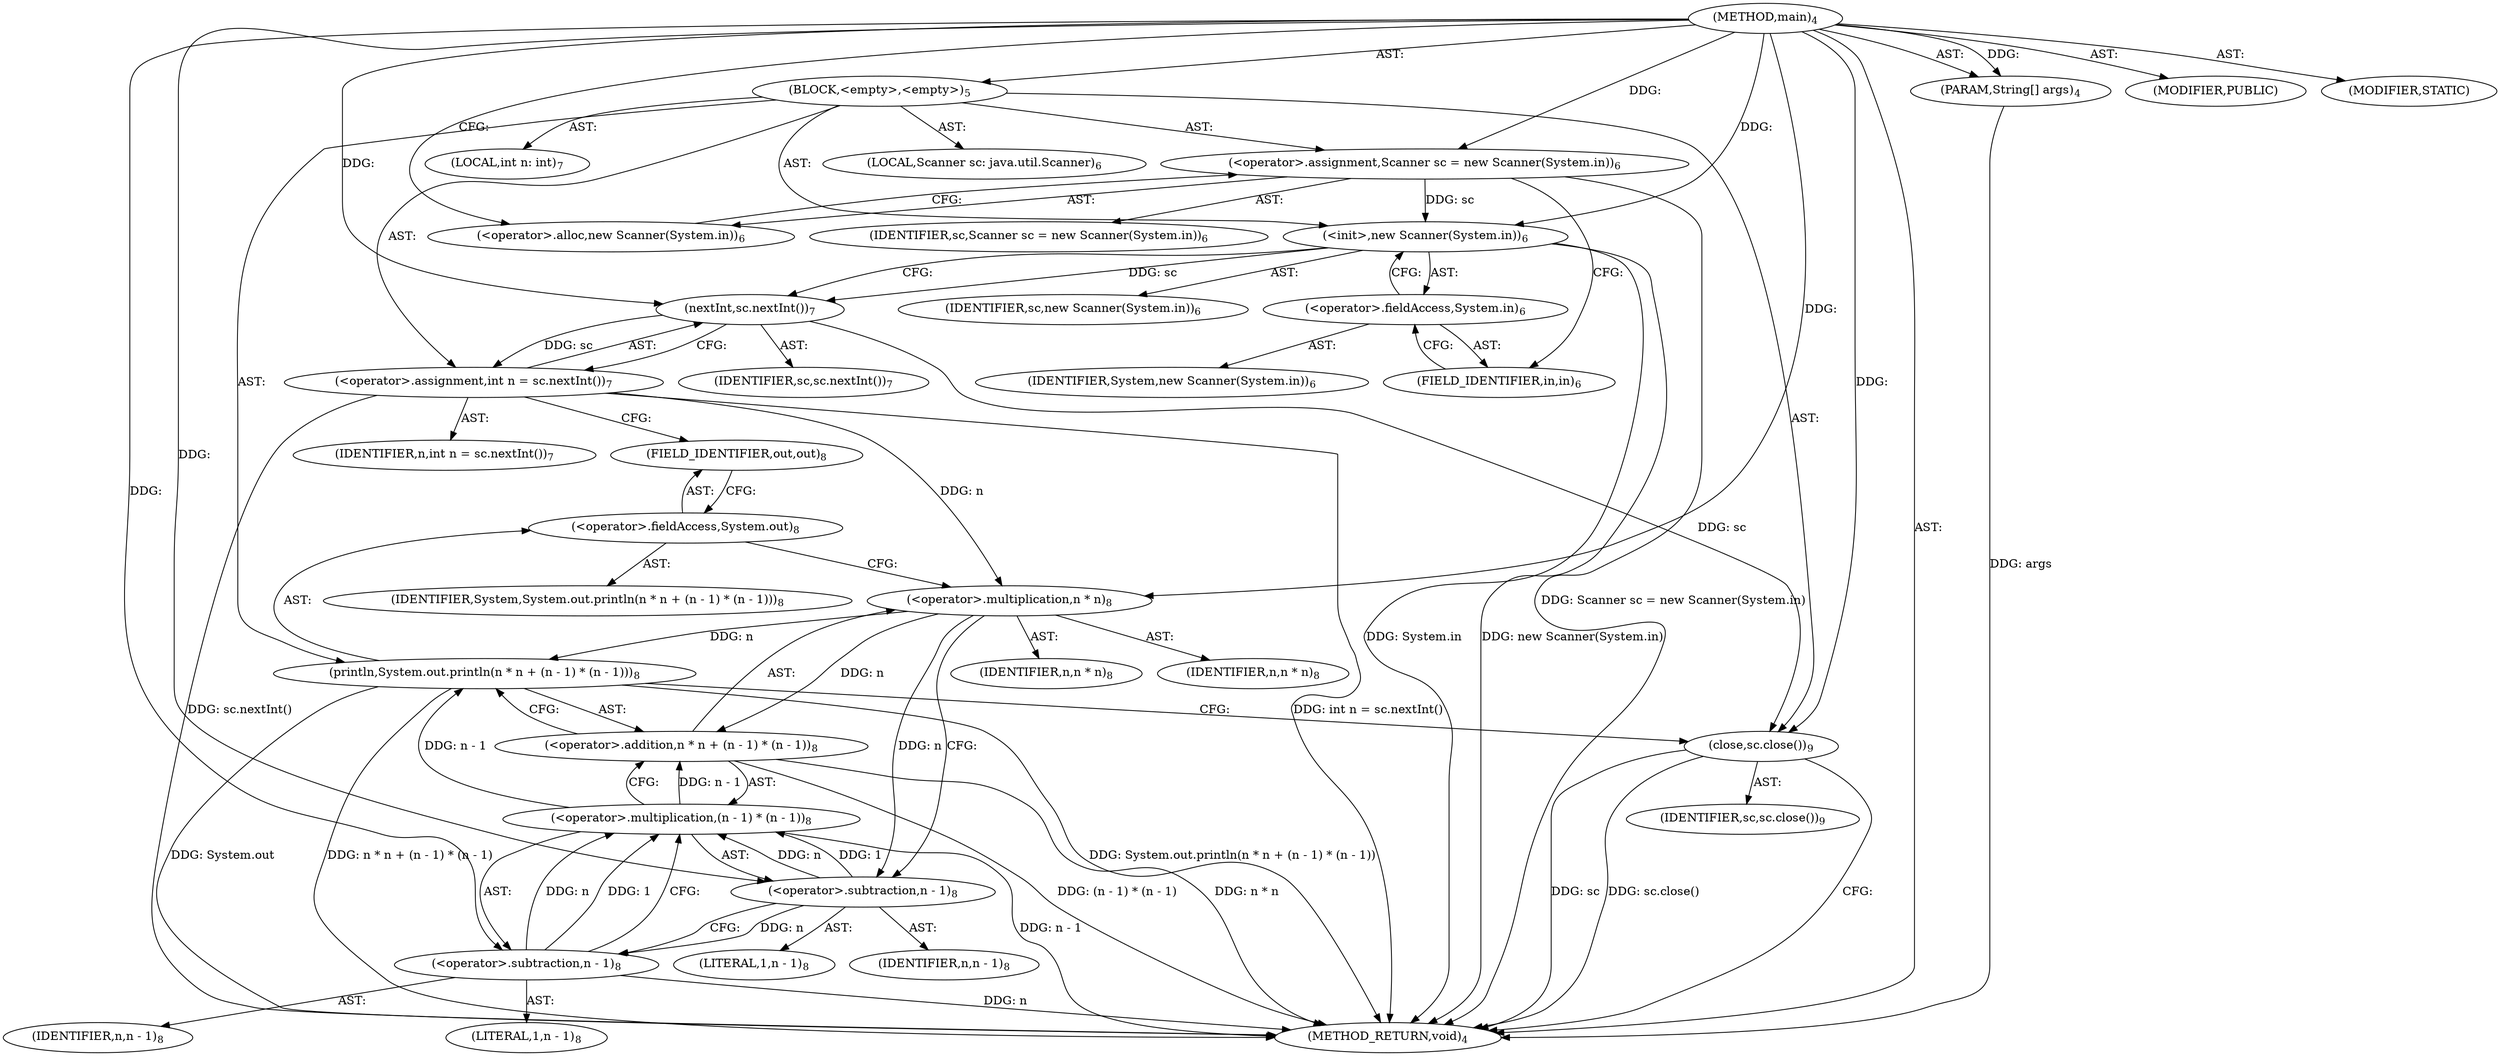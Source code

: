 digraph "main" {  
"19" [label = <(METHOD,main)<SUB>4</SUB>> ]
"20" [label = <(PARAM,String[] args)<SUB>4</SUB>> ]
"21" [label = <(BLOCK,&lt;empty&gt;,&lt;empty&gt;)<SUB>5</SUB>> ]
"4" [label = <(LOCAL,Scanner sc: java.util.Scanner)<SUB>6</SUB>> ]
"22" [label = <(&lt;operator&gt;.assignment,Scanner sc = new Scanner(System.in))<SUB>6</SUB>> ]
"23" [label = <(IDENTIFIER,sc,Scanner sc = new Scanner(System.in))<SUB>6</SUB>> ]
"24" [label = <(&lt;operator&gt;.alloc,new Scanner(System.in))<SUB>6</SUB>> ]
"25" [label = <(&lt;init&gt;,new Scanner(System.in))<SUB>6</SUB>> ]
"3" [label = <(IDENTIFIER,sc,new Scanner(System.in))<SUB>6</SUB>> ]
"26" [label = <(&lt;operator&gt;.fieldAccess,System.in)<SUB>6</SUB>> ]
"27" [label = <(IDENTIFIER,System,new Scanner(System.in))<SUB>6</SUB>> ]
"28" [label = <(FIELD_IDENTIFIER,in,in)<SUB>6</SUB>> ]
"29" [label = <(LOCAL,int n: int)<SUB>7</SUB>> ]
"30" [label = <(&lt;operator&gt;.assignment,int n = sc.nextInt())<SUB>7</SUB>> ]
"31" [label = <(IDENTIFIER,n,int n = sc.nextInt())<SUB>7</SUB>> ]
"32" [label = <(nextInt,sc.nextInt())<SUB>7</SUB>> ]
"33" [label = <(IDENTIFIER,sc,sc.nextInt())<SUB>7</SUB>> ]
"34" [label = <(println,System.out.println(n * n + (n - 1) * (n - 1)))<SUB>8</SUB>> ]
"35" [label = <(&lt;operator&gt;.fieldAccess,System.out)<SUB>8</SUB>> ]
"36" [label = <(IDENTIFIER,System,System.out.println(n * n + (n - 1) * (n - 1)))<SUB>8</SUB>> ]
"37" [label = <(FIELD_IDENTIFIER,out,out)<SUB>8</SUB>> ]
"38" [label = <(&lt;operator&gt;.addition,n * n + (n - 1) * (n - 1))<SUB>8</SUB>> ]
"39" [label = <(&lt;operator&gt;.multiplication,n * n)<SUB>8</SUB>> ]
"40" [label = <(IDENTIFIER,n,n * n)<SUB>8</SUB>> ]
"41" [label = <(IDENTIFIER,n,n * n)<SUB>8</SUB>> ]
"42" [label = <(&lt;operator&gt;.multiplication,(n - 1) * (n - 1))<SUB>8</SUB>> ]
"43" [label = <(&lt;operator&gt;.subtraction,n - 1)<SUB>8</SUB>> ]
"44" [label = <(IDENTIFIER,n,n - 1)<SUB>8</SUB>> ]
"45" [label = <(LITERAL,1,n - 1)<SUB>8</SUB>> ]
"46" [label = <(&lt;operator&gt;.subtraction,n - 1)<SUB>8</SUB>> ]
"47" [label = <(IDENTIFIER,n,n - 1)<SUB>8</SUB>> ]
"48" [label = <(LITERAL,1,n - 1)<SUB>8</SUB>> ]
"49" [label = <(close,sc.close())<SUB>9</SUB>> ]
"50" [label = <(IDENTIFIER,sc,sc.close())<SUB>9</SUB>> ]
"51" [label = <(MODIFIER,PUBLIC)> ]
"52" [label = <(MODIFIER,STATIC)> ]
"53" [label = <(METHOD_RETURN,void)<SUB>4</SUB>> ]
  "19" -> "20"  [ label = "AST: "] 
  "19" -> "21"  [ label = "AST: "] 
  "19" -> "51"  [ label = "AST: "] 
  "19" -> "52"  [ label = "AST: "] 
  "19" -> "53"  [ label = "AST: "] 
  "21" -> "4"  [ label = "AST: "] 
  "21" -> "22"  [ label = "AST: "] 
  "21" -> "25"  [ label = "AST: "] 
  "21" -> "29"  [ label = "AST: "] 
  "21" -> "30"  [ label = "AST: "] 
  "21" -> "34"  [ label = "AST: "] 
  "21" -> "49"  [ label = "AST: "] 
  "22" -> "23"  [ label = "AST: "] 
  "22" -> "24"  [ label = "AST: "] 
  "25" -> "3"  [ label = "AST: "] 
  "25" -> "26"  [ label = "AST: "] 
  "26" -> "27"  [ label = "AST: "] 
  "26" -> "28"  [ label = "AST: "] 
  "30" -> "31"  [ label = "AST: "] 
  "30" -> "32"  [ label = "AST: "] 
  "32" -> "33"  [ label = "AST: "] 
  "34" -> "35"  [ label = "AST: "] 
  "34" -> "38"  [ label = "AST: "] 
  "35" -> "36"  [ label = "AST: "] 
  "35" -> "37"  [ label = "AST: "] 
  "38" -> "39"  [ label = "AST: "] 
  "38" -> "42"  [ label = "AST: "] 
  "39" -> "40"  [ label = "AST: "] 
  "39" -> "41"  [ label = "AST: "] 
  "42" -> "43"  [ label = "AST: "] 
  "42" -> "46"  [ label = "AST: "] 
  "43" -> "44"  [ label = "AST: "] 
  "43" -> "45"  [ label = "AST: "] 
  "46" -> "47"  [ label = "AST: "] 
  "46" -> "48"  [ label = "AST: "] 
  "49" -> "50"  [ label = "AST: "] 
  "22" -> "28"  [ label = "CFG: "] 
  "25" -> "32"  [ label = "CFG: "] 
  "30" -> "37"  [ label = "CFG: "] 
  "34" -> "49"  [ label = "CFG: "] 
  "49" -> "53"  [ label = "CFG: "] 
  "24" -> "22"  [ label = "CFG: "] 
  "26" -> "25"  [ label = "CFG: "] 
  "32" -> "30"  [ label = "CFG: "] 
  "35" -> "39"  [ label = "CFG: "] 
  "38" -> "34"  [ label = "CFG: "] 
  "28" -> "26"  [ label = "CFG: "] 
  "37" -> "35"  [ label = "CFG: "] 
  "39" -> "43"  [ label = "CFG: "] 
  "42" -> "38"  [ label = "CFG: "] 
  "43" -> "46"  [ label = "CFG: "] 
  "46" -> "42"  [ label = "CFG: "] 
  "19" -> "24"  [ label = "CFG: "] 
  "20" -> "53"  [ label = "DDG: args"] 
  "22" -> "53"  [ label = "DDG: Scanner sc = new Scanner(System.in)"] 
  "25" -> "53"  [ label = "DDG: System.in"] 
  "25" -> "53"  [ label = "DDG: new Scanner(System.in)"] 
  "30" -> "53"  [ label = "DDG: sc.nextInt()"] 
  "30" -> "53"  [ label = "DDG: int n = sc.nextInt()"] 
  "34" -> "53"  [ label = "DDG: System.out"] 
  "38" -> "53"  [ label = "DDG: n * n"] 
  "42" -> "53"  [ label = "DDG: n - 1"] 
  "46" -> "53"  [ label = "DDG: n"] 
  "38" -> "53"  [ label = "DDG: (n - 1) * (n - 1)"] 
  "34" -> "53"  [ label = "DDG: n * n + (n - 1) * (n - 1)"] 
  "34" -> "53"  [ label = "DDG: System.out.println(n * n + (n - 1) * (n - 1))"] 
  "49" -> "53"  [ label = "DDG: sc"] 
  "49" -> "53"  [ label = "DDG: sc.close()"] 
  "19" -> "20"  [ label = "DDG: "] 
  "19" -> "22"  [ label = "DDG: "] 
  "32" -> "30"  [ label = "DDG: sc"] 
  "22" -> "25"  [ label = "DDG: sc"] 
  "19" -> "25"  [ label = "DDG: "] 
  "39" -> "34"  [ label = "DDG: n"] 
  "42" -> "34"  [ label = "DDG: n - 1"] 
  "32" -> "49"  [ label = "DDG: sc"] 
  "19" -> "49"  [ label = "DDG: "] 
  "25" -> "32"  [ label = "DDG: sc"] 
  "19" -> "32"  [ label = "DDG: "] 
  "39" -> "38"  [ label = "DDG: n"] 
  "42" -> "38"  [ label = "DDG: n - 1"] 
  "30" -> "39"  [ label = "DDG: n"] 
  "19" -> "39"  [ label = "DDG: "] 
  "43" -> "42"  [ label = "DDG: n"] 
  "43" -> "42"  [ label = "DDG: 1"] 
  "46" -> "42"  [ label = "DDG: n"] 
  "46" -> "42"  [ label = "DDG: 1"] 
  "39" -> "43"  [ label = "DDG: n"] 
  "19" -> "43"  [ label = "DDG: "] 
  "43" -> "46"  [ label = "DDG: n"] 
  "19" -> "46"  [ label = "DDG: "] 
}
